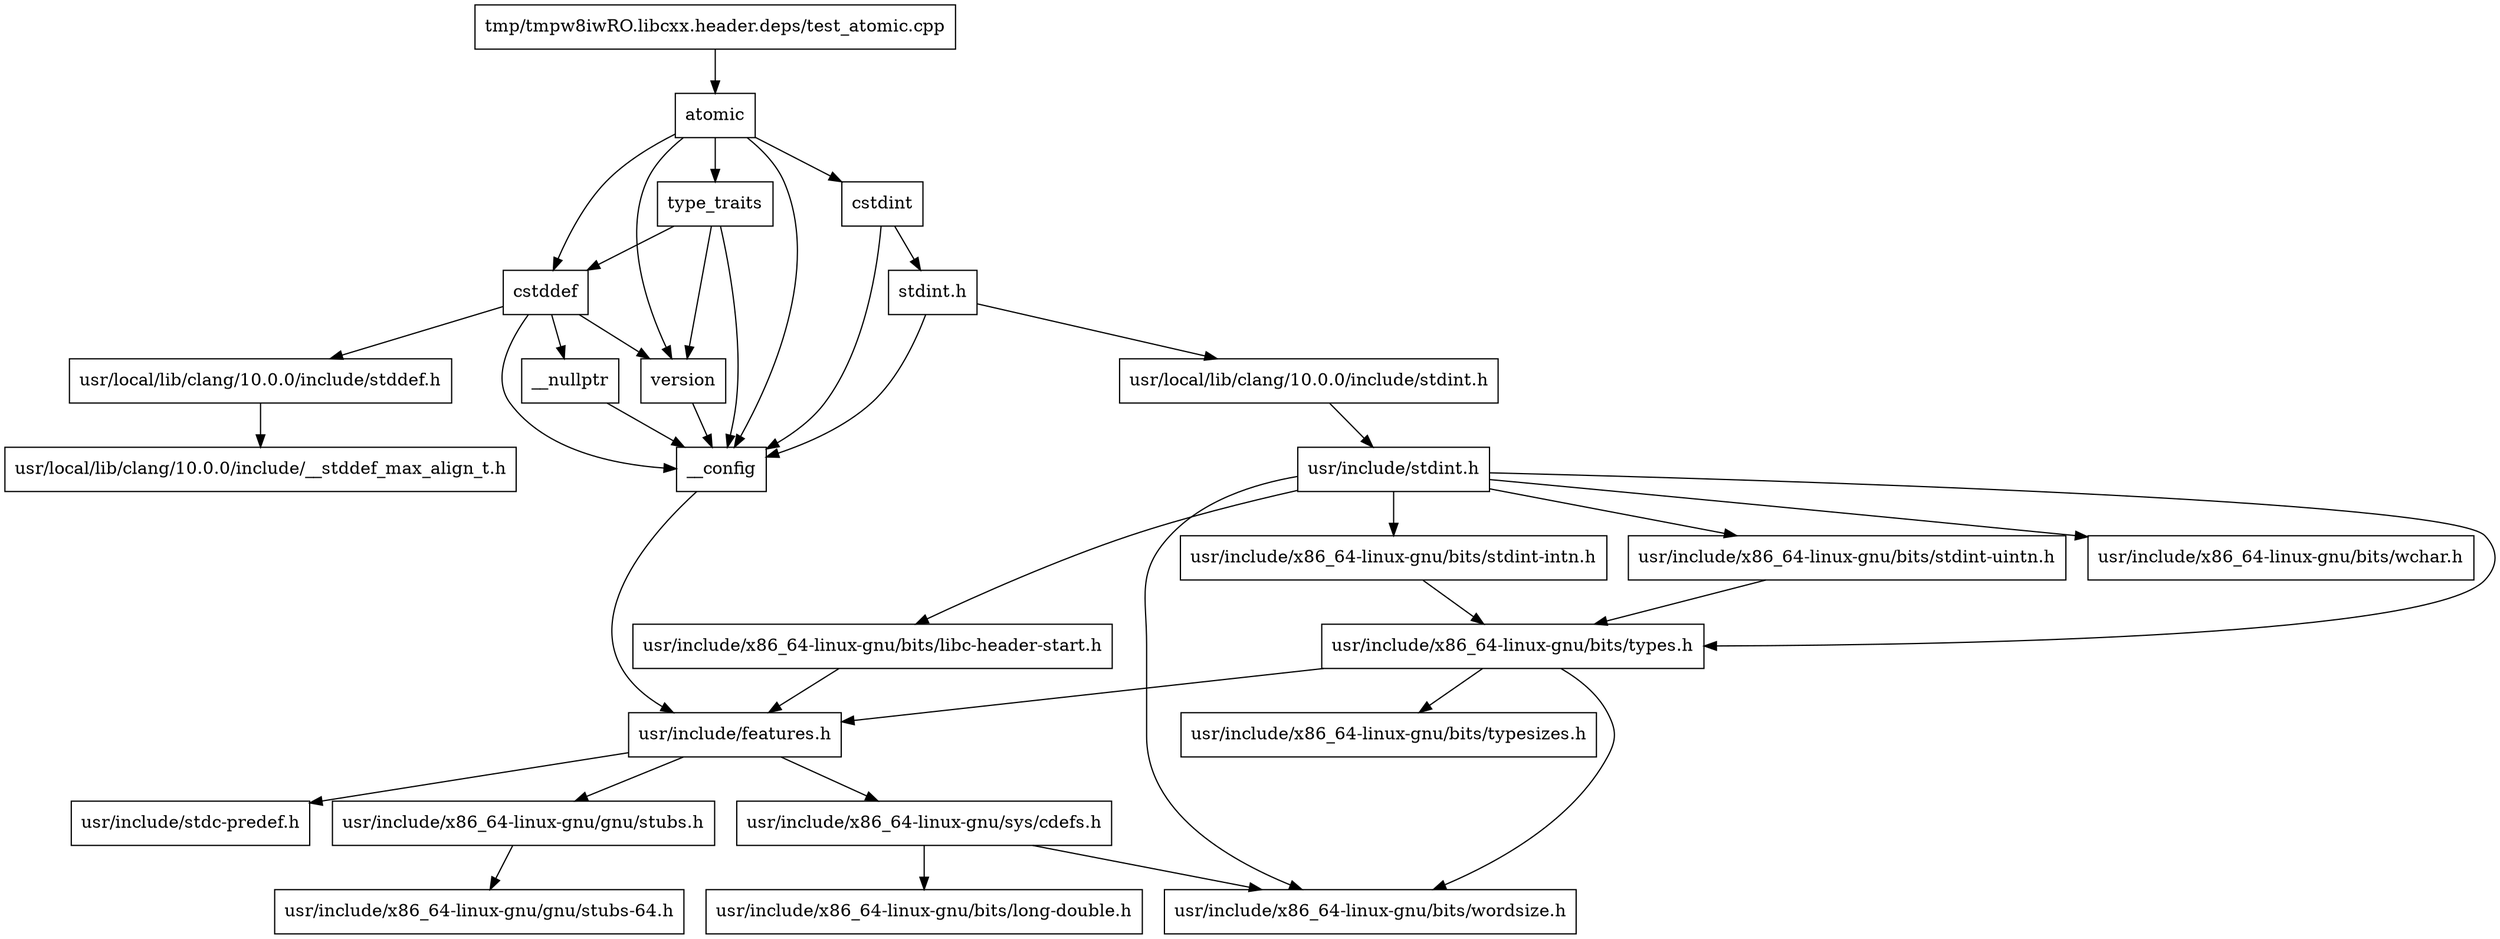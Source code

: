 digraph "dependencies" {
  header_1 [ shape="box", label="atomic"];
  header_0 [ shape="box", label="tmp/tmpw8iwRO.libcxx.header.deps/test_atomic.cpp"];
  header_2 [ shape="box", label="__config"];
  header_3 [ shape="box", label="usr/include/features.h"];
  header_4 [ shape="box", label="usr/include/stdc-predef.h"];
  header_5 [ shape="box", label="usr/include/x86_64-linux-gnu/sys/cdefs.h"];
  header_6 [ shape="box", label="usr/include/x86_64-linux-gnu/bits/wordsize.h"];
  header_7 [ shape="box", label="usr/include/x86_64-linux-gnu/bits/long-double.h"];
  header_8 [ shape="box", label="usr/include/x86_64-linux-gnu/gnu/stubs.h"];
  header_9 [ shape="box", label="usr/include/x86_64-linux-gnu/gnu/stubs-64.h"];
  header_11 [ shape="box", label="cstddef"];
  header_12 [ shape="box", label="version"];
  header_13 [ shape="box", label="usr/local/lib/clang/10.0.0/include/stddef.h"];
  header_14 [ shape="box", label="usr/local/lib/clang/10.0.0/include/__stddef_max_align_t.h"];
  header_15 [ shape="box", label="__nullptr"];
  header_16 [ shape="box", label="cstdint"];
  header_17 [ shape="box", label="stdint.h"];
  header_18 [ shape="box", label="usr/local/lib/clang/10.0.0/include/stdint.h"];
  header_19 [ shape="box", label="usr/include/stdint.h"];
  header_20 [ shape="box", label="usr/include/x86_64-linux-gnu/bits/libc-header-start.h"];
  header_21 [ shape="box", label="usr/include/x86_64-linux-gnu/bits/types.h"];
  header_22 [ shape="box", label="usr/include/x86_64-linux-gnu/bits/typesizes.h"];
  header_23 [ shape="box", label="usr/include/x86_64-linux-gnu/bits/wchar.h"];
  header_24 [ shape="box", label="usr/include/x86_64-linux-gnu/bits/stdint-intn.h"];
  header_25 [ shape="box", label="usr/include/x86_64-linux-gnu/bits/stdint-uintn.h"];
  header_26 [ shape="box", label="type_traits"];
  header_18 -> header_19;
  header_1 -> header_2;
  header_1 -> header_11;
  header_1 -> header_16;
  header_1 -> header_26;
  header_1 -> header_12;
  header_21 -> header_3;
  header_21 -> header_6;
  header_21 -> header_22;
  header_5 -> header_6;
  header_5 -> header_7;
  header_12 -> header_2;
  header_16 -> header_2;
  header_16 -> header_17;
  header_2 -> header_3;
  header_17 -> header_2;
  header_17 -> header_18;
  header_24 -> header_21;
  header_26 -> header_2;
  header_26 -> header_11;
  header_26 -> header_12;
  header_3 -> header_4;
  header_3 -> header_5;
  header_3 -> header_8;
  header_15 -> header_2;
  header_25 -> header_21;
  header_8 -> header_9;
  header_19 -> header_20;
  header_19 -> header_21;
  header_19 -> header_23;
  header_19 -> header_6;
  header_19 -> header_24;
  header_19 -> header_25;
  header_13 -> header_14;
  header_20 -> header_3;
  header_0 -> header_1;
  header_11 -> header_2;
  header_11 -> header_12;
  header_11 -> header_13;
  header_11 -> header_15;
}
